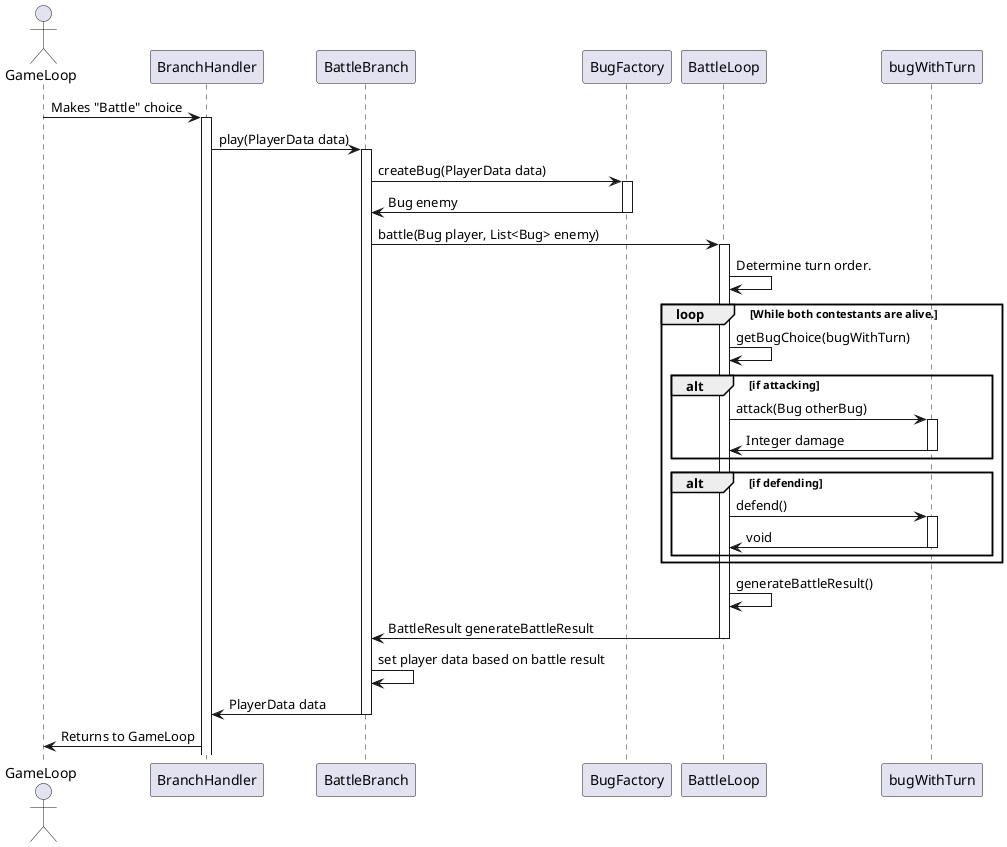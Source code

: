 

@startuml

actor GameLoop as gameLoop
participant BranchHandler as handler
participant BattleBranch as bb
participant BugFactory as factory
participant BattleLoop as battleLoop
participant bugWithTurn as bugWithTurn

gameLoop -> handler : Makes "Battle" choice
activate handler

handler -> bb : play(PlayerData data)
activate bb

bb -> factory : createBug(PlayerData data)
activate factory

factory -> bb : Bug enemy
deactivate factory

bb -> battleLoop : battle(Bug player, List<Bug> enemy)
activate battleLoop

battleLoop -> battleLoop : Determine turn order.

loop While both contestants are alive.
    battleLoop -> battleLoop : getBugChoice(bugWithTurn)


    alt if attacking
        battleLoop -> bugWithTurn : attack(Bug otherBug)
        activate bugWithTurn
        bugWithTurn -> battleLoop : Integer damage
        deactivate bugWithTurn
    end

    alt if defending
        battleLoop -> bugWithTurn : defend()
        activate bugWithTurn
        bugWithTurn -> battleLoop : void
        deactivate bugWithTurn
    end

end turnLoop

battleLoop -> battleLoop : generateBattleResult()

battleLoop -> bb : BattleResult generateBattleResult
deactivate battleLoop

bb -> bb : set player data based on battle result
bb -> handler : PlayerData data
deactivate bb

handler -> gameLoop : Returns to GameLoop

@enduml